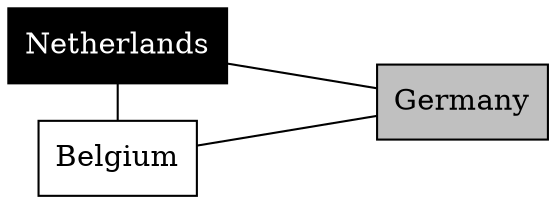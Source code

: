 graph color {

	ne [label="Netherlands", shape="box", style="filled", fontcolor="white", fillcolor="black"]
	be [label="Belgium", shape="box"]
	de [label="Germany", shape="box", style="filled", fillcolor="gray"]

	ne -- be -- de -- ne

	rankdir="LR"
	ranksep = 1
	{rank=same be ne}
}